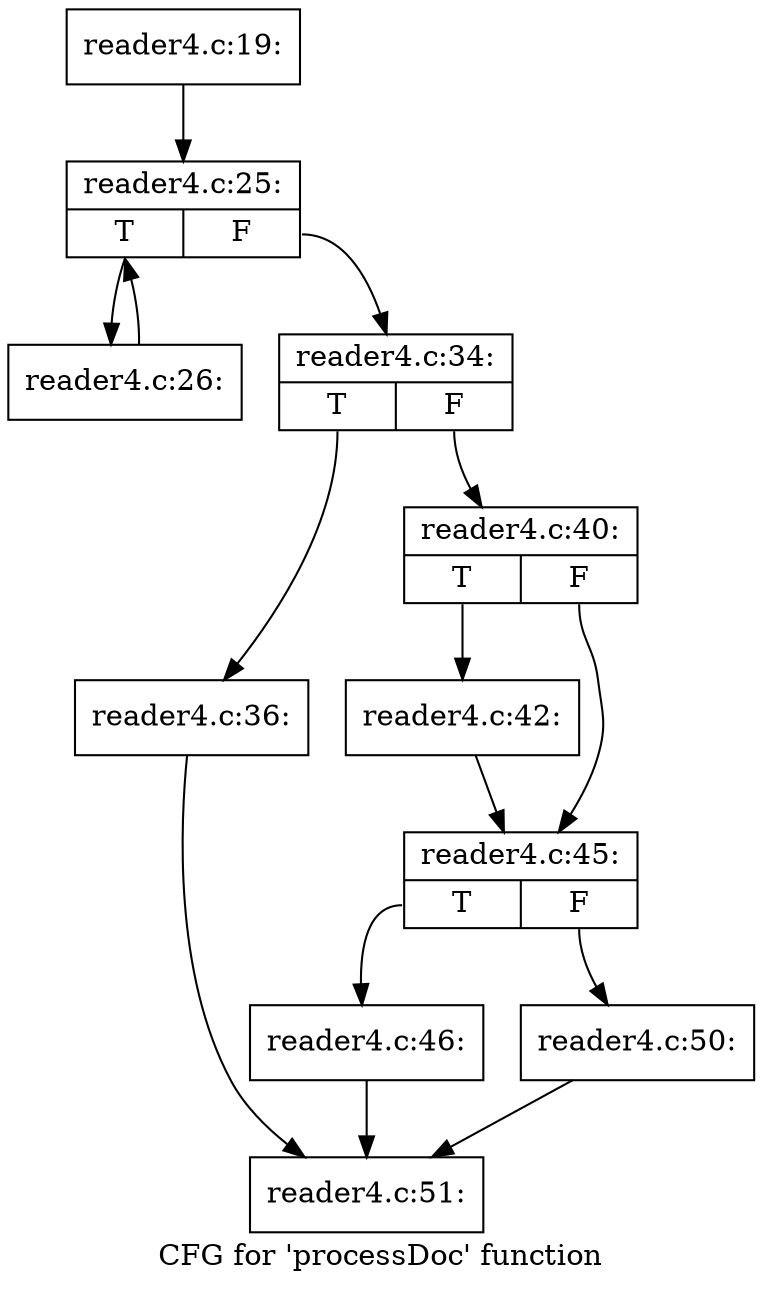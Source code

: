 digraph "CFG for 'processDoc' function" {
	label="CFG for 'processDoc' function";

	Node0x4b1bd90 [shape=record,label="{reader4.c:19:}"];
	Node0x4b1bd90 -> Node0x4b21ef0;
	Node0x4b21ef0 [shape=record,label="{reader4.c:25:|{<s0>T|<s1>F}}"];
	Node0x4b21ef0:s0 -> Node0x4b224f0;
	Node0x4b21ef0:s1 -> Node0x4b223e0;
	Node0x4b224f0 [shape=record,label="{reader4.c:26:}"];
	Node0x4b224f0 -> Node0x4b21ef0;
	Node0x4b223e0 [shape=record,label="{reader4.c:34:|{<s0>T|<s1>F}}"];
	Node0x4b223e0:s0 -> Node0x4b22830;
	Node0x4b223e0:s1 -> Node0x4b22880;
	Node0x4b22830 [shape=record,label="{reader4.c:36:}"];
	Node0x4b22830 -> Node0x4b0ad80;
	Node0x4b22880 [shape=record,label="{reader4.c:40:|{<s0>T|<s1>F}}"];
	Node0x4b22880:s0 -> Node0x4b23180;
	Node0x4b22880:s1 -> Node0x4b231d0;
	Node0x4b23180 [shape=record,label="{reader4.c:42:}"];
	Node0x4b23180 -> Node0x4b231d0;
	Node0x4b231d0 [shape=record,label="{reader4.c:45:|{<s0>T|<s1>F}}"];
	Node0x4b231d0:s0 -> Node0x4b238c0;
	Node0x4b231d0:s1 -> Node0x4b23910;
	Node0x4b238c0 [shape=record,label="{reader4.c:46:}"];
	Node0x4b238c0 -> Node0x4b0ad80;
	Node0x4b23910 [shape=record,label="{reader4.c:50:}"];
	Node0x4b23910 -> Node0x4b0ad80;
	Node0x4b0ad80 [shape=record,label="{reader4.c:51:}"];
}
